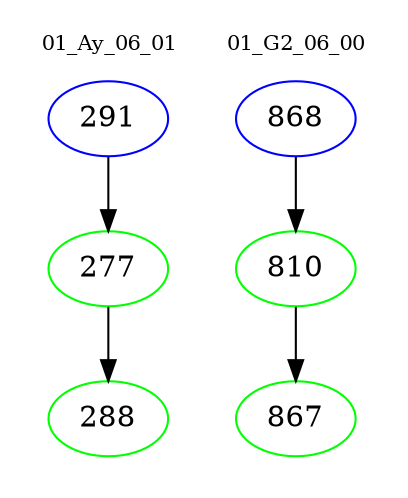 digraph{
subgraph cluster_0 {
color = white
label = "01_Ay_06_01";
fontsize=10;
T0_291 [label="291", color="blue"]
T0_291 -> T0_277 [color="black"]
T0_277 [label="277", color="green"]
T0_277 -> T0_288 [color="black"]
T0_288 [label="288", color="green"]
}
subgraph cluster_1 {
color = white
label = "01_G2_06_00";
fontsize=10;
T1_868 [label="868", color="blue"]
T1_868 -> T1_810 [color="black"]
T1_810 [label="810", color="green"]
T1_810 -> T1_867 [color="black"]
T1_867 [label="867", color="green"]
}
}
